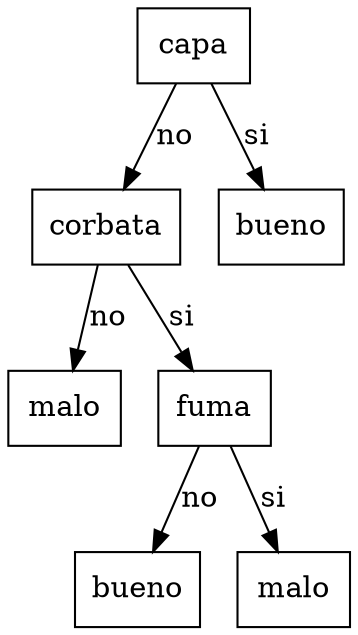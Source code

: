 digraph AD{
node [shape = box]
capa1 [label=capa]
corbata1 [label=corbata]
capa1 -> corbata1[label = no]
malo1 [label=malo]
corbata1 -> malo1[label = no]
fuma1 [label=fuma]
corbata1 -> fuma1[label = si]
bueno1 [label=bueno]
fuma1 -> bueno1[label = no]
malo2 [label=malo]
fuma1 -> malo2[label = si]
bueno2 [label=bueno]
capa1 -> bueno2[label = si]
}
